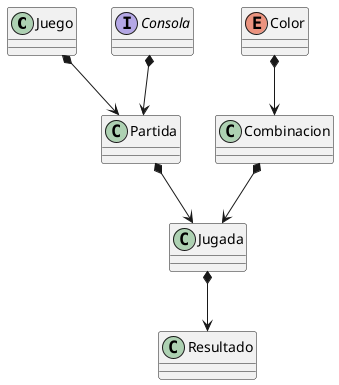 @startuml

class Juego{
}


class Partida {
}
class Jugada {
}

class Resultado{
}

class Combinacion{
}

enum Color{
}

interface Consola {
}

Partida *--> Jugada
Consola *--> Partida
Juego *--> Partida
Jugada *--> Resultado
Combinacion *--> Jugada
Color *--> Combinacion

@enduml